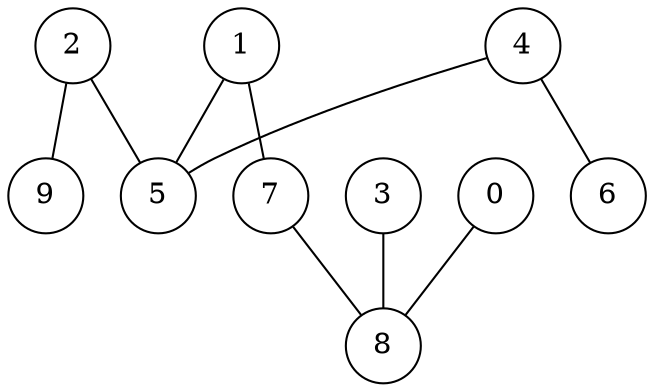 graph G {
    node [shape=circle];
    2 -- 9;
    1 -- 7;
    7 -- 8;
    4 -- 5;
    2 -- 5;
    1 -- 5;
    3 -- 8;
    4 -- 6;
    0 -- 8;
}
